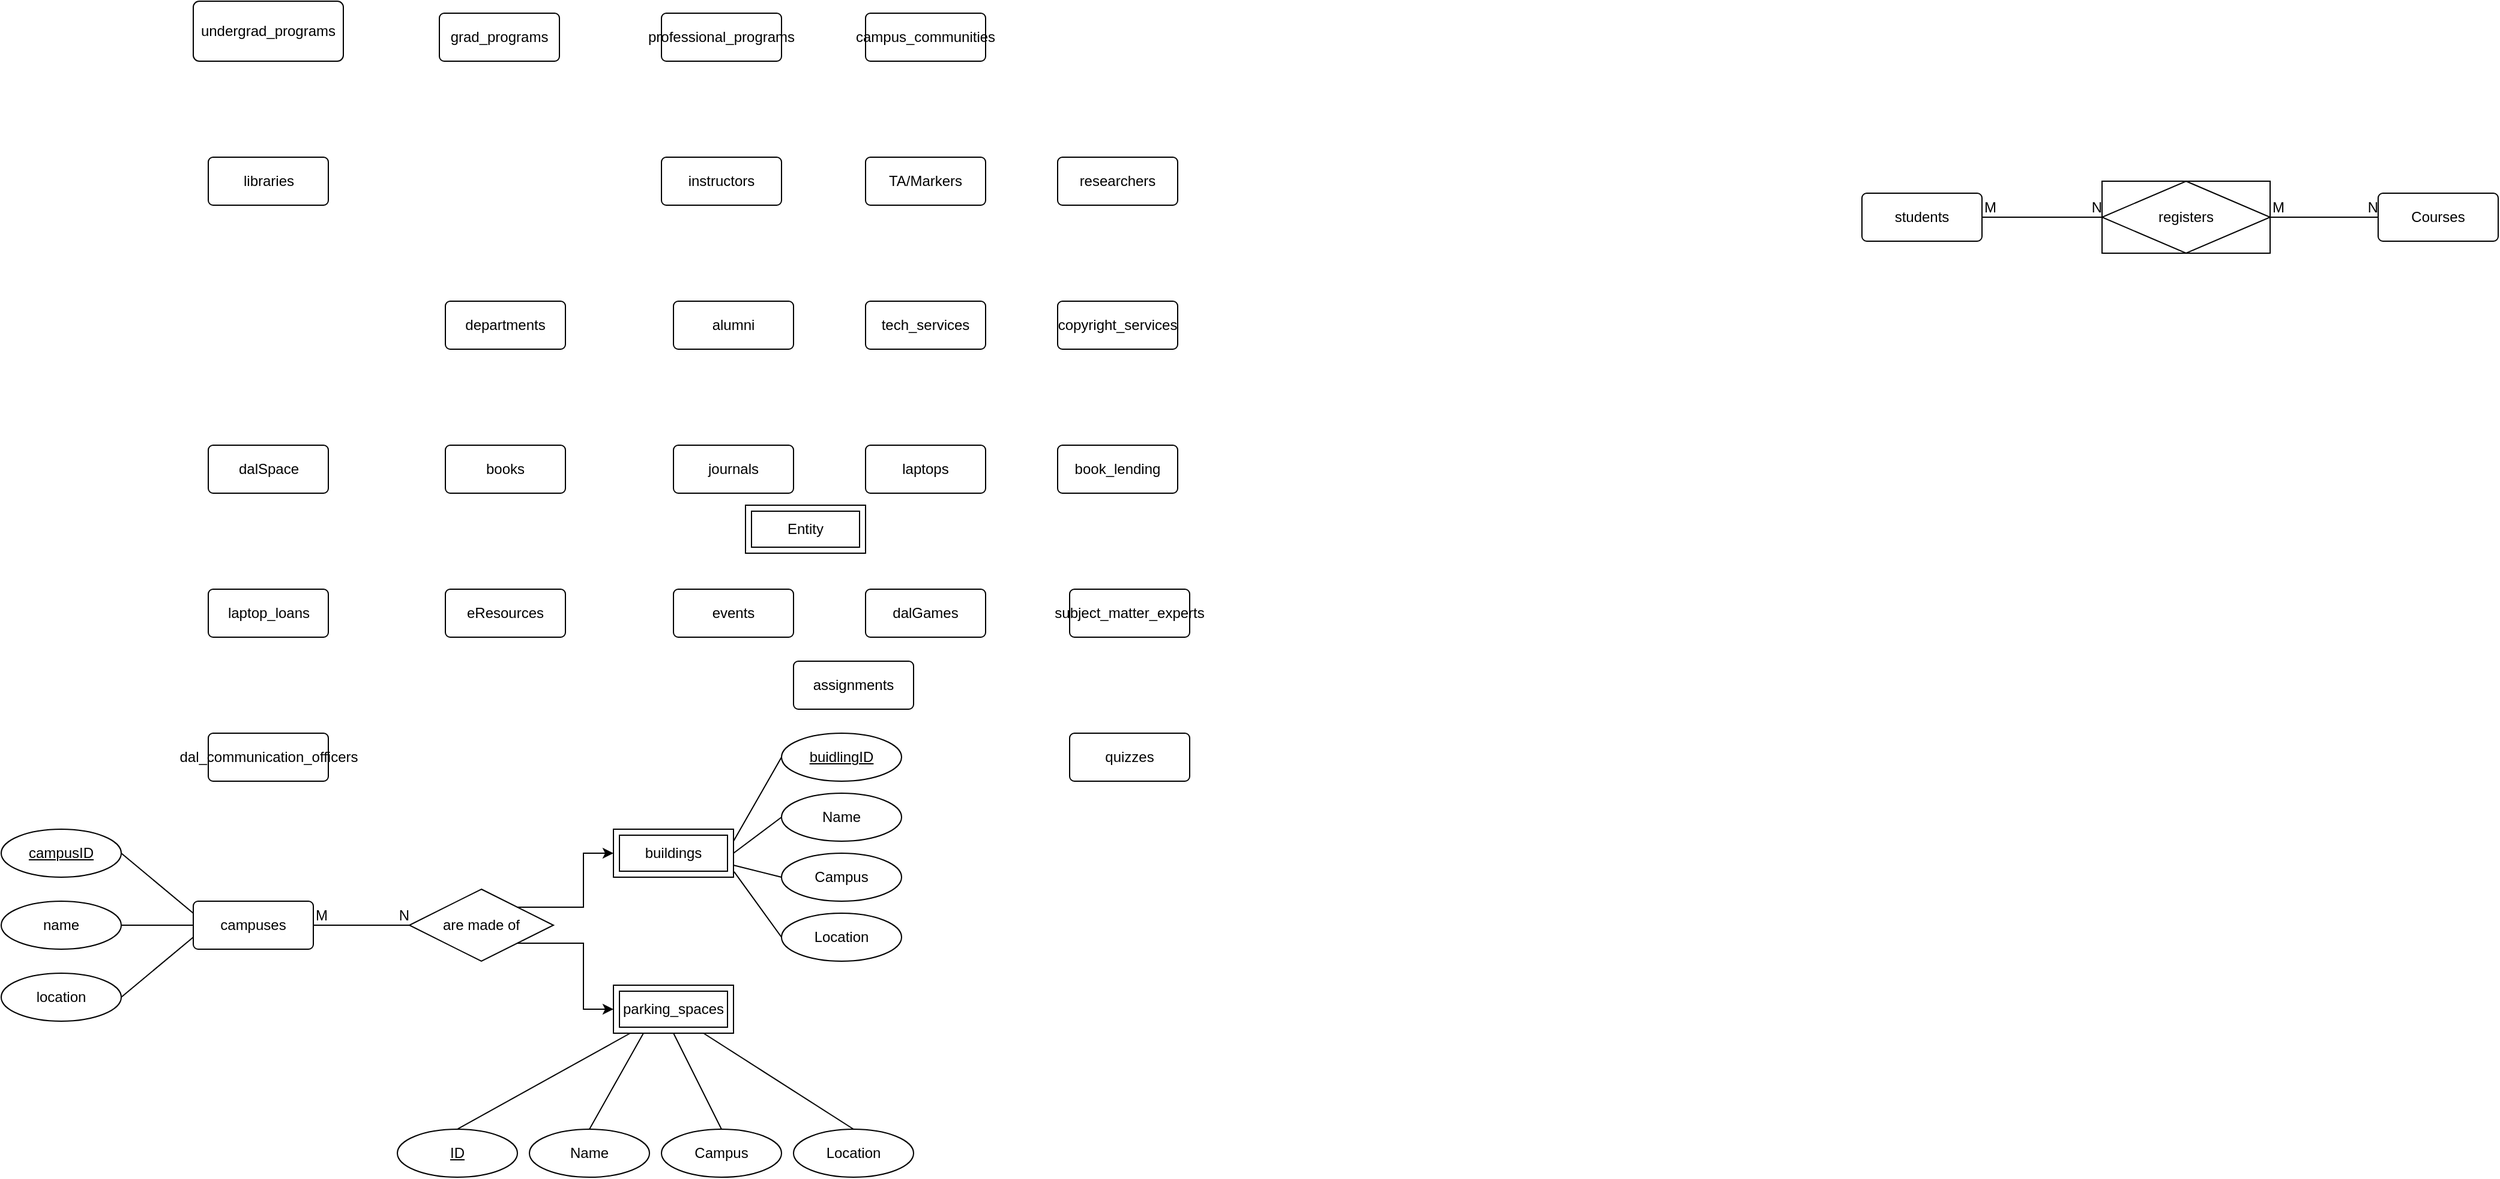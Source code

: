 <mxfile version="20.4.1" type="github">
  <diagram id="mwoVhFl-aJVlrdxnuhqF" name="Page-1">
    <mxGraphModel dx="1871" dy="567" grid="1" gridSize="10" guides="1" tooltips="1" connect="1" arrows="1" fold="1" page="1" pageScale="1" pageWidth="850" pageHeight="1100" math="0" shadow="0">
      <root>
        <mxCell id="0" />
        <mxCell id="1" parent="0" />
        <mxCell id="DxV6wrBg2BRAPzbYnxqS-2" value="grad_programs" style="rounded=1;arcSize=10;whiteSpace=wrap;html=1;align=center;" vertex="1" parent="1">
          <mxGeometry x="275" y="40" width="100" height="40" as="geometry" />
        </mxCell>
        <mxCell id="DxV6wrBg2BRAPzbYnxqS-3" value="quizzes" style="rounded=1;arcSize=10;whiteSpace=wrap;html=1;align=center;" vertex="1" parent="1">
          <mxGeometry x="800" y="640" width="100" height="40" as="geometry" />
        </mxCell>
        <mxCell id="DxV6wrBg2BRAPzbYnxqS-4" value="assignments" style="rounded=1;arcSize=10;whiteSpace=wrap;html=1;align=center;" vertex="1" parent="1">
          <mxGeometry x="570" y="580" width="100" height="40" as="geometry" />
        </mxCell>
        <mxCell id="DxV6wrBg2BRAPzbYnxqS-5" value="parking_spaces" style="shape=ext;margin=3;double=1;whiteSpace=wrap;html=1;align=center;" vertex="1" parent="1">
          <mxGeometry x="420" y="850" width="100" height="40" as="geometry" />
        </mxCell>
        <mxCell id="DxV6wrBg2BRAPzbYnxqS-6" value="buildings" style="shape=ext;margin=3;double=1;whiteSpace=wrap;html=1;align=center;" vertex="1" parent="1">
          <mxGeometry x="420" y="720" width="100" height="40" as="geometry" />
        </mxCell>
        <mxCell id="DxV6wrBg2BRAPzbYnxqS-7" value="dal_communication_officers" style="rounded=1;arcSize=10;whiteSpace=wrap;html=1;align=center;" vertex="1" parent="1">
          <mxGeometry x="82.5" y="640" width="100" height="40" as="geometry" />
        </mxCell>
        <mxCell id="DxV6wrBg2BRAPzbYnxqS-8" value="subject_matter_experts" style="rounded=1;arcSize=10;whiteSpace=wrap;html=1;align=center;" vertex="1" parent="1">
          <mxGeometry x="800" y="520" width="100" height="40" as="geometry" />
        </mxCell>
        <mxCell id="DxV6wrBg2BRAPzbYnxqS-9" value="dalGames" style="rounded=1;arcSize=10;whiteSpace=wrap;html=1;align=center;" vertex="1" parent="1">
          <mxGeometry x="630" y="520" width="100" height="40" as="geometry" />
        </mxCell>
        <mxCell id="DxV6wrBg2BRAPzbYnxqS-10" value="events" style="rounded=1;arcSize=10;whiteSpace=wrap;html=1;align=center;" vertex="1" parent="1">
          <mxGeometry x="470" y="520" width="100" height="40" as="geometry" />
        </mxCell>
        <mxCell id="DxV6wrBg2BRAPzbYnxqS-11" value="eResources" style="rounded=1;arcSize=10;whiteSpace=wrap;html=1;align=center;" vertex="1" parent="1">
          <mxGeometry x="280" y="520" width="100" height="40" as="geometry" />
        </mxCell>
        <mxCell id="DxV6wrBg2BRAPzbYnxqS-12" value="laptop_loans" style="rounded=1;arcSize=10;whiteSpace=wrap;html=1;align=center;" vertex="1" parent="1">
          <mxGeometry x="82.5" y="520" width="100" height="40" as="geometry" />
        </mxCell>
        <mxCell id="DxV6wrBg2BRAPzbYnxqS-13" value="book_lending" style="rounded=1;arcSize=10;whiteSpace=wrap;html=1;align=center;" vertex="1" parent="1">
          <mxGeometry x="790" y="400" width="100" height="40" as="geometry" />
        </mxCell>
        <mxCell id="DxV6wrBg2BRAPzbYnxqS-14" value="laptops" style="rounded=1;arcSize=10;whiteSpace=wrap;html=1;align=center;" vertex="1" parent="1">
          <mxGeometry x="630" y="400" width="100" height="40" as="geometry" />
        </mxCell>
        <mxCell id="DxV6wrBg2BRAPzbYnxqS-15" value="journals" style="rounded=1;arcSize=10;whiteSpace=wrap;html=1;align=center;" vertex="1" parent="1">
          <mxGeometry x="470" y="400" width="100" height="40" as="geometry" />
        </mxCell>
        <mxCell id="DxV6wrBg2BRAPzbYnxqS-16" value="books" style="rounded=1;arcSize=10;whiteSpace=wrap;html=1;align=center;" vertex="1" parent="1">
          <mxGeometry x="280" y="400" width="100" height="40" as="geometry" />
        </mxCell>
        <mxCell id="DxV6wrBg2BRAPzbYnxqS-17" value="dalSpace" style="rounded=1;arcSize=10;whiteSpace=wrap;html=1;align=center;" vertex="1" parent="1">
          <mxGeometry x="82.5" y="400" width="100" height="40" as="geometry" />
        </mxCell>
        <mxCell id="DxV6wrBg2BRAPzbYnxqS-18" value="copyright_services" style="rounded=1;arcSize=10;whiteSpace=wrap;html=1;align=center;" vertex="1" parent="1">
          <mxGeometry x="790" y="280" width="100" height="40" as="geometry" />
        </mxCell>
        <mxCell id="DxV6wrBg2BRAPzbYnxqS-19" value="tech_services" style="rounded=1;arcSize=10;whiteSpace=wrap;html=1;align=center;" vertex="1" parent="1">
          <mxGeometry x="630" y="280" width="100" height="40" as="geometry" />
        </mxCell>
        <mxCell id="DxV6wrBg2BRAPzbYnxqS-20" value="alumni" style="rounded=1;arcSize=10;whiteSpace=wrap;html=1;align=center;" vertex="1" parent="1">
          <mxGeometry x="470" y="280" width="100" height="40" as="geometry" />
        </mxCell>
        <mxCell id="DxV6wrBg2BRAPzbYnxqS-21" value="departments" style="rounded=1;arcSize=10;whiteSpace=wrap;html=1;align=center;" vertex="1" parent="1">
          <mxGeometry x="280" y="280" width="100" height="40" as="geometry" />
        </mxCell>
        <mxCell id="DxV6wrBg2BRAPzbYnxqS-22" value="campuses" style="rounded=1;arcSize=10;whiteSpace=wrap;html=1;align=center;" vertex="1" parent="1">
          <mxGeometry x="70" y="780" width="100" height="40" as="geometry" />
        </mxCell>
        <mxCell id="DxV6wrBg2BRAPzbYnxqS-23" value="TA/Markers" style="rounded=1;arcSize=10;whiteSpace=wrap;html=1;align=center;" vertex="1" parent="1">
          <mxGeometry x="630" y="160" width="100" height="40" as="geometry" />
        </mxCell>
        <mxCell id="DxV6wrBg2BRAPzbYnxqS-24" value="researchers" style="rounded=1;arcSize=10;whiteSpace=wrap;html=1;align=center;" vertex="1" parent="1">
          <mxGeometry x="790" y="160" width="100" height="40" as="geometry" />
        </mxCell>
        <mxCell id="DxV6wrBg2BRAPzbYnxqS-25" value="instructors" style="rounded=1;arcSize=10;whiteSpace=wrap;html=1;align=center;" vertex="1" parent="1">
          <mxGeometry x="460" y="160" width="100" height="40" as="geometry" />
        </mxCell>
        <mxCell id="DxV6wrBg2BRAPzbYnxqS-26" value="students" style="rounded=1;arcSize=10;whiteSpace=wrap;html=1;align=center;" vertex="1" parent="1">
          <mxGeometry x="1460" y="190" width="100" height="40" as="geometry" />
        </mxCell>
        <mxCell id="DxV6wrBg2BRAPzbYnxqS-27" value="libraries" style="rounded=1;arcSize=10;whiteSpace=wrap;html=1;align=center;" vertex="1" parent="1">
          <mxGeometry x="82.5" y="160" width="100" height="40" as="geometry" />
        </mxCell>
        <mxCell id="DxV6wrBg2BRAPzbYnxqS-28" value="campus_communities" style="rounded=1;arcSize=10;whiteSpace=wrap;html=1;align=center;" vertex="1" parent="1">
          <mxGeometry x="630" y="40" width="100" height="40" as="geometry" />
        </mxCell>
        <mxCell id="DxV6wrBg2BRAPzbYnxqS-29" value="professional_programs" style="rounded=1;arcSize=10;whiteSpace=wrap;html=1;align=center;" vertex="1" parent="1">
          <mxGeometry x="460" y="40" width="100" height="40" as="geometry" />
        </mxCell>
        <mxCell id="DxV6wrBg2BRAPzbYnxqS-30" value="undergrad_programs" style="rounded=1;arcSize=10;whiteSpace=wrap;html=1;align=center;" vertex="1" parent="1">
          <mxGeometry x="70" y="30" width="125" height="50" as="geometry" />
        </mxCell>
        <mxCell id="DxV6wrBg2BRAPzbYnxqS-32" value="Entity" style="shape=ext;margin=3;double=1;whiteSpace=wrap;html=1;align=center;" vertex="1" parent="1">
          <mxGeometry x="530" y="450" width="100" height="40" as="geometry" />
        </mxCell>
        <mxCell id="DxV6wrBg2BRAPzbYnxqS-40" style="edgeStyle=orthogonalEdgeStyle;rounded=0;orthogonalLoop=1;jettySize=auto;html=1;exitX=1;exitY=0;exitDx=0;exitDy=0;entryX=0;entryY=0.5;entryDx=0;entryDy=0;" edge="1" parent="1" source="DxV6wrBg2BRAPzbYnxqS-33" target="DxV6wrBg2BRAPzbYnxqS-6">
          <mxGeometry relative="1" as="geometry" />
        </mxCell>
        <mxCell id="DxV6wrBg2BRAPzbYnxqS-41" style="edgeStyle=orthogonalEdgeStyle;rounded=0;orthogonalLoop=1;jettySize=auto;html=1;exitX=1;exitY=1;exitDx=0;exitDy=0;entryX=0;entryY=0.5;entryDx=0;entryDy=0;" edge="1" parent="1" source="DxV6wrBg2BRAPzbYnxqS-33" target="DxV6wrBg2BRAPzbYnxqS-5">
          <mxGeometry relative="1" as="geometry" />
        </mxCell>
        <mxCell id="DxV6wrBg2BRAPzbYnxqS-33" value="are made of" style="shape=rhombus;perimeter=rhombusPerimeter;whiteSpace=wrap;html=1;align=center;" vertex="1" parent="1">
          <mxGeometry x="250" y="770" width="120" height="60" as="geometry" />
        </mxCell>
        <mxCell id="DxV6wrBg2BRAPzbYnxqS-37" value="" style="endArrow=none;html=1;rounded=0;exitX=1;exitY=0.5;exitDx=0;exitDy=0;entryX=0;entryY=0.5;entryDx=0;entryDy=0;" edge="1" parent="1" source="DxV6wrBg2BRAPzbYnxqS-22" target="DxV6wrBg2BRAPzbYnxqS-33">
          <mxGeometry relative="1" as="geometry">
            <mxPoint x="310" y="700" as="sourcePoint" />
            <mxPoint x="470" y="700" as="targetPoint" />
          </mxGeometry>
        </mxCell>
        <mxCell id="DxV6wrBg2BRAPzbYnxqS-38" value="M" style="resizable=0;html=1;align=left;verticalAlign=bottom;" connectable="0" vertex="1" parent="DxV6wrBg2BRAPzbYnxqS-37">
          <mxGeometry x="-1" relative="1" as="geometry" />
        </mxCell>
        <mxCell id="DxV6wrBg2BRAPzbYnxqS-39" value="N" style="resizable=0;html=1;align=right;verticalAlign=bottom;" connectable="0" vertex="1" parent="DxV6wrBg2BRAPzbYnxqS-37">
          <mxGeometry x="1" relative="1" as="geometry" />
        </mxCell>
        <mxCell id="DxV6wrBg2BRAPzbYnxqS-42" value="campusID" style="ellipse;whiteSpace=wrap;html=1;align=center;fontStyle=4;" vertex="1" parent="1">
          <mxGeometry x="-90" y="720" width="100" height="40" as="geometry" />
        </mxCell>
        <mxCell id="DxV6wrBg2BRAPzbYnxqS-44" value="" style="endArrow=none;html=1;rounded=0;exitX=1;exitY=0.5;exitDx=0;exitDy=0;entryX=0;entryY=0.25;entryDx=0;entryDy=0;" edge="1" parent="1" source="DxV6wrBg2BRAPzbYnxqS-42" target="DxV6wrBg2BRAPzbYnxqS-22">
          <mxGeometry relative="1" as="geometry">
            <mxPoint x="6" y="780" as="sourcePoint" />
            <mxPoint x="70" y="800" as="targetPoint" />
          </mxGeometry>
        </mxCell>
        <mxCell id="DxV6wrBg2BRAPzbYnxqS-48" style="edgeStyle=orthogonalEdgeStyle;rounded=0;orthogonalLoop=1;jettySize=auto;html=1;exitX=1;exitY=0.5;exitDx=0;exitDy=0;entryX=0;entryY=0.5;entryDx=0;entryDy=0;endArrow=none;endFill=0;" edge="1" parent="1" source="DxV6wrBg2BRAPzbYnxqS-46" target="DxV6wrBg2BRAPzbYnxqS-22">
          <mxGeometry relative="1" as="geometry" />
        </mxCell>
        <mxCell id="DxV6wrBg2BRAPzbYnxqS-46" value="name" style="ellipse;whiteSpace=wrap;html=1;align=center;" vertex="1" parent="1">
          <mxGeometry x="-90" y="780" width="100" height="40" as="geometry" />
        </mxCell>
        <mxCell id="DxV6wrBg2BRAPzbYnxqS-47" value="location" style="ellipse;whiteSpace=wrap;html=1;align=center;" vertex="1" parent="1">
          <mxGeometry x="-90" y="840" width="100" height="40" as="geometry" />
        </mxCell>
        <mxCell id="DxV6wrBg2BRAPzbYnxqS-50" value="" style="endArrow=none;html=1;rounded=0;exitX=1;exitY=0.5;exitDx=0;exitDy=0;entryX=0;entryY=0.75;entryDx=0;entryDy=0;" edge="1" parent="1" source="DxV6wrBg2BRAPzbYnxqS-47" target="DxV6wrBg2BRAPzbYnxqS-22">
          <mxGeometry relative="1" as="geometry">
            <mxPoint x="50" y="835" as="sourcePoint" />
            <mxPoint x="100" y="885" as="targetPoint" />
          </mxGeometry>
        </mxCell>
        <mxCell id="DxV6wrBg2BRAPzbYnxqS-51" value="buidlingID" style="ellipse;whiteSpace=wrap;html=1;align=center;fontStyle=4;" vertex="1" parent="1">
          <mxGeometry x="560" y="640" width="100" height="40" as="geometry" />
        </mxCell>
        <mxCell id="DxV6wrBg2BRAPzbYnxqS-52" value="ID" style="ellipse;whiteSpace=wrap;html=1;align=center;fontStyle=4;" vertex="1" parent="1">
          <mxGeometry x="240" y="970" width="100" height="40" as="geometry" />
        </mxCell>
        <mxCell id="DxV6wrBg2BRAPzbYnxqS-53" value="Name" style="ellipse;whiteSpace=wrap;html=1;align=center;" vertex="1" parent="1">
          <mxGeometry x="350" y="970" width="100" height="40" as="geometry" />
        </mxCell>
        <mxCell id="DxV6wrBg2BRAPzbYnxqS-54" value="Campus" style="ellipse;whiteSpace=wrap;html=1;align=center;" vertex="1" parent="1">
          <mxGeometry x="460" y="970" width="100" height="40" as="geometry" />
        </mxCell>
        <mxCell id="DxV6wrBg2BRAPzbYnxqS-55" value="Location" style="ellipse;whiteSpace=wrap;html=1;align=center;" vertex="1" parent="1">
          <mxGeometry x="570" y="970" width="100" height="40" as="geometry" />
        </mxCell>
        <mxCell id="DxV6wrBg2BRAPzbYnxqS-56" value="" style="endArrow=none;html=1;rounded=0;strokeColor=default;jumpStyle=arc;exitX=0.5;exitY=0;exitDx=0;exitDy=0;" edge="1" parent="1" source="DxV6wrBg2BRAPzbYnxqS-52" target="DxV6wrBg2BRAPzbYnxqS-5">
          <mxGeometry relative="1" as="geometry">
            <mxPoint x="470" y="920" as="sourcePoint" />
            <mxPoint x="630" y="920" as="targetPoint" />
          </mxGeometry>
        </mxCell>
        <mxCell id="DxV6wrBg2BRAPzbYnxqS-57" value="" style="endArrow=none;html=1;rounded=0;strokeColor=default;jumpStyle=arc;exitX=0.5;exitY=0;exitDx=0;exitDy=0;entryX=0.5;entryY=1;entryDx=0;entryDy=0;" edge="1" parent="1" source="DxV6wrBg2BRAPzbYnxqS-54" target="DxV6wrBg2BRAPzbYnxqS-5">
          <mxGeometry relative="1" as="geometry">
            <mxPoint x="380.0" y="970" as="sourcePoint" />
            <mxPoint x="439.6" y="901.44" as="targetPoint" />
          </mxGeometry>
        </mxCell>
        <mxCell id="DxV6wrBg2BRAPzbYnxqS-58" value="" style="endArrow=none;html=1;rounded=0;strokeColor=default;jumpStyle=arc;exitX=0.5;exitY=0;exitDx=0;exitDy=0;entryX=0.75;entryY=1;entryDx=0;entryDy=0;" edge="1" parent="1" source="DxV6wrBg2BRAPzbYnxqS-55" target="DxV6wrBg2BRAPzbYnxqS-5">
          <mxGeometry relative="1" as="geometry">
            <mxPoint x="390.0" y="980" as="sourcePoint" />
            <mxPoint x="449.6" y="911.44" as="targetPoint" />
          </mxGeometry>
        </mxCell>
        <mxCell id="DxV6wrBg2BRAPzbYnxqS-59" value="" style="endArrow=none;html=1;rounded=0;strokeColor=default;jumpStyle=arc;exitX=0.5;exitY=0;exitDx=0;exitDy=0;entryX=0.25;entryY=1;entryDx=0;entryDy=0;" edge="1" parent="1" source="DxV6wrBg2BRAPzbYnxqS-53" target="DxV6wrBg2BRAPzbYnxqS-5">
          <mxGeometry relative="1" as="geometry">
            <mxPoint x="400.0" y="990" as="sourcePoint" />
            <mxPoint x="459.6" y="921.44" as="targetPoint" />
          </mxGeometry>
        </mxCell>
        <mxCell id="DxV6wrBg2BRAPzbYnxqS-60" value="Name" style="ellipse;whiteSpace=wrap;html=1;align=center;" vertex="1" parent="1">
          <mxGeometry x="560" y="690" width="100" height="40" as="geometry" />
        </mxCell>
        <mxCell id="DxV6wrBg2BRAPzbYnxqS-61" value="Campus" style="ellipse;whiteSpace=wrap;html=1;align=center;" vertex="1" parent="1">
          <mxGeometry x="560" y="740" width="100" height="40" as="geometry" />
        </mxCell>
        <mxCell id="DxV6wrBg2BRAPzbYnxqS-62" value="Location" style="ellipse;whiteSpace=wrap;html=1;align=center;" vertex="1" parent="1">
          <mxGeometry x="560" y="790" width="100" height="40" as="geometry" />
        </mxCell>
        <mxCell id="DxV6wrBg2BRAPzbYnxqS-63" value="" style="endArrow=none;html=1;rounded=0;strokeColor=default;jumpStyle=arc;exitX=1;exitY=0.25;exitDx=0;exitDy=0;entryX=0;entryY=0.5;entryDx=0;entryDy=0;" edge="1" parent="1" source="DxV6wrBg2BRAPzbYnxqS-6" target="DxV6wrBg2BRAPzbYnxqS-51">
          <mxGeometry relative="1" as="geometry">
            <mxPoint x="420" y="690" as="sourcePoint" />
            <mxPoint x="580" y="690" as="targetPoint" />
          </mxGeometry>
        </mxCell>
        <mxCell id="DxV6wrBg2BRAPzbYnxqS-64" value="" style="endArrow=none;html=1;rounded=0;strokeColor=default;jumpStyle=arc;exitX=1;exitY=0.5;exitDx=0;exitDy=0;entryX=0;entryY=0.5;entryDx=0;entryDy=0;" edge="1" parent="1" source="DxV6wrBg2BRAPzbYnxqS-6" target="DxV6wrBg2BRAPzbYnxqS-60">
          <mxGeometry relative="1" as="geometry">
            <mxPoint x="530" y="740" as="sourcePoint" />
            <mxPoint x="570" y="670" as="targetPoint" />
          </mxGeometry>
        </mxCell>
        <mxCell id="DxV6wrBg2BRAPzbYnxqS-65" value="" style="endArrow=none;html=1;rounded=0;strokeColor=default;jumpStyle=arc;exitX=1;exitY=0.75;exitDx=0;exitDy=0;entryX=0;entryY=0.5;entryDx=0;entryDy=0;" edge="1" parent="1" source="DxV6wrBg2BRAPzbYnxqS-6" target="DxV6wrBg2BRAPzbYnxqS-61">
          <mxGeometry relative="1" as="geometry">
            <mxPoint x="540" y="750" as="sourcePoint" />
            <mxPoint x="580" y="680" as="targetPoint" />
          </mxGeometry>
        </mxCell>
        <mxCell id="DxV6wrBg2BRAPzbYnxqS-66" value="" style="endArrow=none;html=1;rounded=0;strokeColor=default;jumpStyle=arc;exitX=1.005;exitY=0.885;exitDx=0;exitDy=0;entryX=0;entryY=0.5;entryDx=0;entryDy=0;exitPerimeter=0;" edge="1" parent="1" source="DxV6wrBg2BRAPzbYnxqS-6" target="DxV6wrBg2BRAPzbYnxqS-62">
          <mxGeometry relative="1" as="geometry">
            <mxPoint x="550" y="760" as="sourcePoint" />
            <mxPoint x="590" y="690" as="targetPoint" />
          </mxGeometry>
        </mxCell>
        <mxCell id="DxV6wrBg2BRAPzbYnxqS-67" value="Courses" style="rounded=1;arcSize=10;whiteSpace=wrap;html=1;align=center;" vertex="1" parent="1">
          <mxGeometry x="1890" y="190" width="100" height="40" as="geometry" />
        </mxCell>
        <mxCell id="DxV6wrBg2BRAPzbYnxqS-68" value="registers" style="shape=associativeEntity;whiteSpace=wrap;html=1;align=center;" vertex="1" parent="1">
          <mxGeometry x="1660" y="180" width="140" height="60" as="geometry" />
        </mxCell>
        <mxCell id="DxV6wrBg2BRAPzbYnxqS-69" value="" style="endArrow=none;html=1;rounded=0;strokeColor=default;jumpStyle=arc;" edge="1" parent="1">
          <mxGeometry relative="1" as="geometry">
            <mxPoint x="1560" y="210" as="sourcePoint" />
            <mxPoint x="1660" y="210" as="targetPoint" />
          </mxGeometry>
        </mxCell>
        <mxCell id="DxV6wrBg2BRAPzbYnxqS-70" value="M" style="resizable=0;html=1;align=left;verticalAlign=bottom;" connectable="0" vertex="1" parent="DxV6wrBg2BRAPzbYnxqS-69">
          <mxGeometry x="-1" relative="1" as="geometry" />
        </mxCell>
        <mxCell id="DxV6wrBg2BRAPzbYnxqS-71" value="N" style="resizable=0;html=1;align=right;verticalAlign=bottom;" connectable="0" vertex="1" parent="DxV6wrBg2BRAPzbYnxqS-69">
          <mxGeometry x="1" relative="1" as="geometry" />
        </mxCell>
        <mxCell id="DxV6wrBg2BRAPzbYnxqS-72" value="" style="endArrow=none;html=1;rounded=0;strokeColor=default;jumpStyle=arc;" edge="1" parent="1">
          <mxGeometry relative="1" as="geometry">
            <mxPoint x="1800" y="210" as="sourcePoint" />
            <mxPoint x="1890" y="210" as="targetPoint" />
          </mxGeometry>
        </mxCell>
        <mxCell id="DxV6wrBg2BRAPzbYnxqS-73" value="M" style="resizable=0;html=1;align=left;verticalAlign=bottom;" connectable="0" vertex="1" parent="DxV6wrBg2BRAPzbYnxqS-72">
          <mxGeometry x="-1" relative="1" as="geometry" />
        </mxCell>
        <mxCell id="DxV6wrBg2BRAPzbYnxqS-74" value="N" style="resizable=0;html=1;align=right;verticalAlign=bottom;" connectable="0" vertex="1" parent="DxV6wrBg2BRAPzbYnxqS-72">
          <mxGeometry x="1" relative="1" as="geometry" />
        </mxCell>
      </root>
    </mxGraphModel>
  </diagram>
</mxfile>
